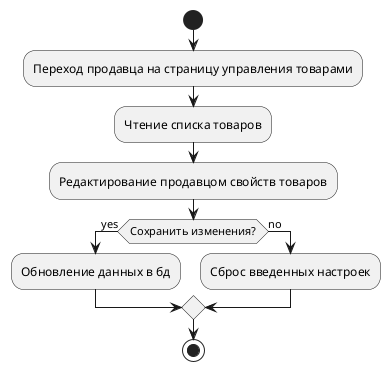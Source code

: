 @startuml
'https://plantuml.com/activity-diagram-beta

start
:Переход продавца на страницу управления товарами;
:Чтение списка товаров;
:Редактирование продавцом свойств товаров;
if (Сохранить изменения?) is (yes) then
  :Обновление данных в бд;
else (no)
  :Сброс введенных настроек;
endif
stop

@enduml
